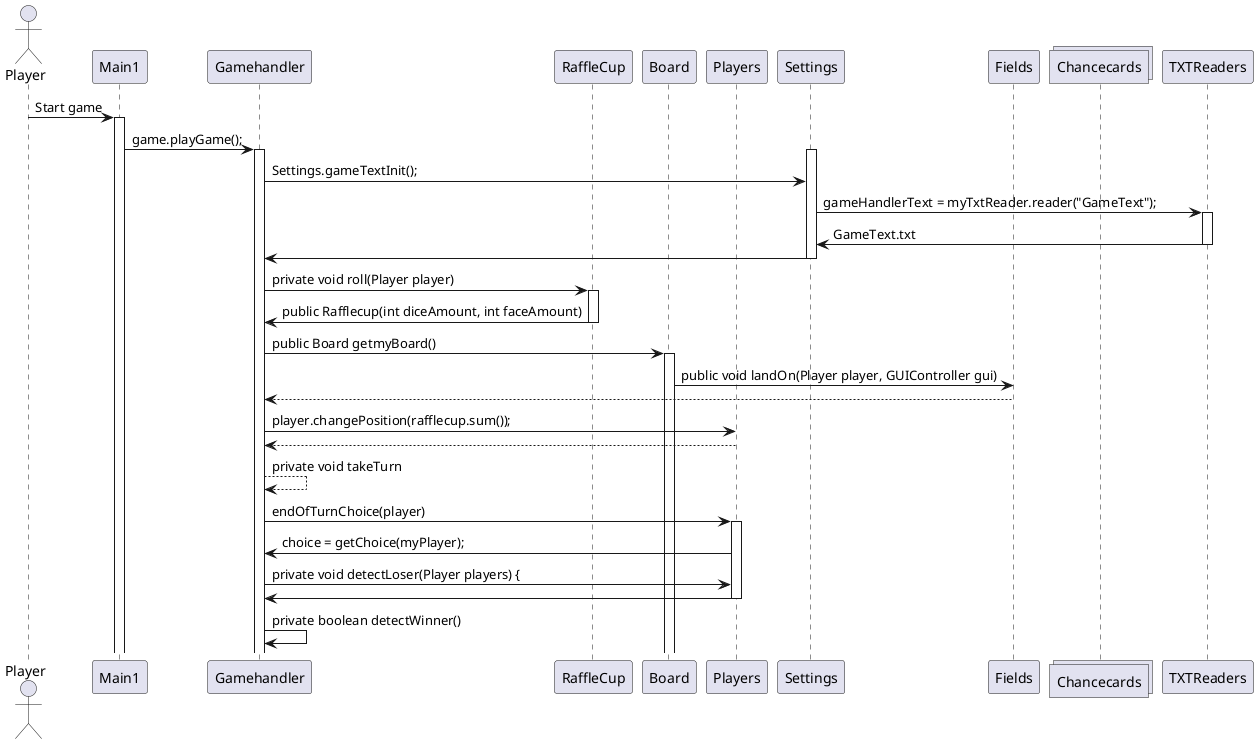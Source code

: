 @startuml
'https://plantuml.com/sequence-diagram


Actor Player
Player -> Main1 : Start game
activate Main1

Main1 -> Gamehandler : game.playGame();
activate Gamehandler
activate Settings
Gamehandler -> Settings : Settings.gameTextInit();
Settings -> TXTReaders : gameHandlerText = myTxtReader.reader("GameText");
activate TXTReaders

TXTReaders -> Settings : GameText.txt
deactivate TXTReaders
Settings -> Gamehandler
deactivate Settings
Gamehandler -> RaffleCup: private void roll(Player player)
activate RaffleCup
RaffleCup -> Gamehandler : public Rafflecup(int diceAmount, int faceAmount)
deactivate RaffleCup

Gamehandler -> Board :  public Board getmyBoard()
activate Board
Board -> Fields : public void landOn(Player player, GUIController gui)
Fields --> Gamehandler :
Gamehandler -> Players : player.changePosition(rafflecup.sum());
Players --> Gamehandler :
Gamehandler --> Gamehandler : private void takeTurn
Gamehandler -> Players :  endOfTurnChoice(player)
activate Players

Players -> Gamehandler : choice = getChoice(myPlayer);

Gamehandler -> Players : private void detectLoser(Player players) {
Players -> Gamehandler
deactivate Players
Gamehandler -> Gamehandler : private boolean detectWinner()

Participant RaffleCup
Participant Board
Participant Players
Participant Settings
Collections Fields
Collections Chancecards
Collections TXTReaders


@enduml
